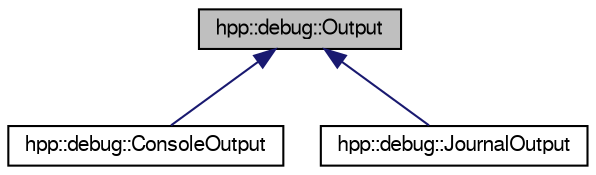 digraph "hpp::debug::Output"
{
  edge [fontname="FreeSans",fontsize="10",labelfontname="FreeSans",labelfontsize="10"];
  node [fontname="FreeSans",fontsize="10",shape=record];
  Node1 [label="hpp::debug::Output",height=0.2,width=0.4,color="black", fillcolor="grey75", style="filled" fontcolor="black"];
  Node1 -> Node2 [dir="back",color="midnightblue",fontsize="10",style="solid",fontname="FreeSans"];
  Node2 [label="hpp::debug::ConsoleOutput",height=0.2,width=0.4,color="black", fillcolor="white", style="filled",URL="$a00002.html",tooltip="Logging in console (std::cerr). "];
  Node1 -> Node3 [dir="back",color="midnightblue",fontsize="10",style="solid",fontname="FreeSans"];
  Node3 [label="hpp::debug::JournalOutput",height=0.2,width=0.4,color="black", fillcolor="white", style="filled",URL="$a00004.html",tooltip="Logging in journal file in the logging directory. "];
}
